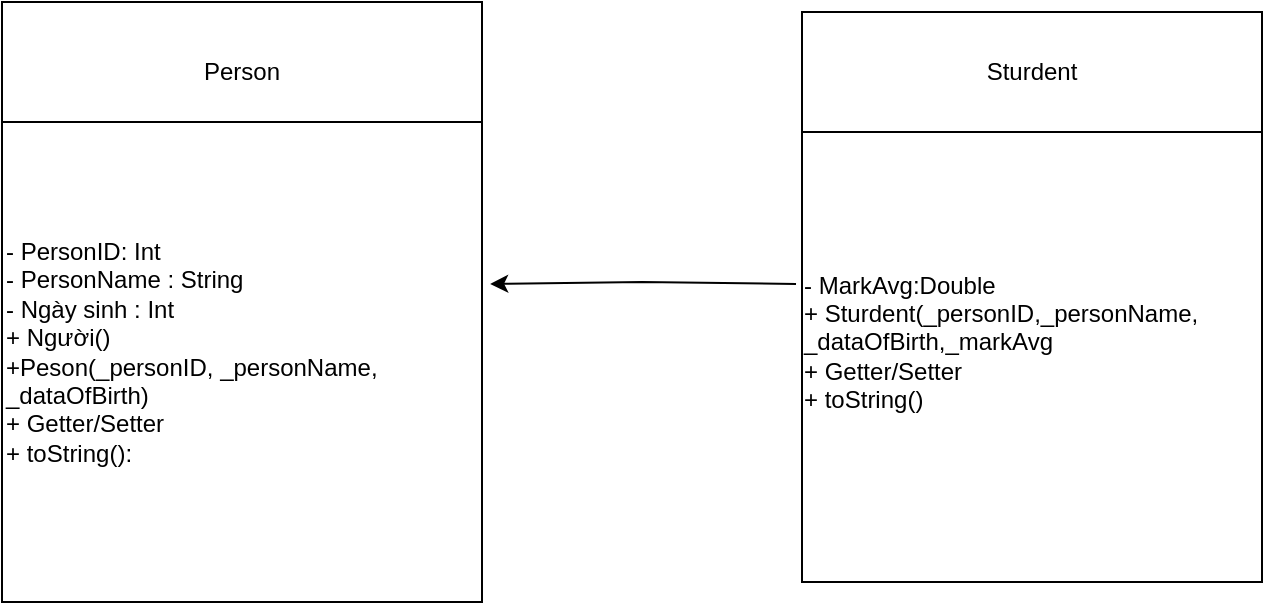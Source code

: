 <mxfile version="24.7.12">
  <diagram name="Trang-1" id="SWsLScDOlzciU7vGaEk9">
    <mxGraphModel dx="880" dy="472" grid="1" gridSize="10" guides="1" tooltips="1" connect="1" arrows="1" fold="1" page="1" pageScale="1" pageWidth="827" pageHeight="1169" math="0" shadow="0">
      <root>
        <mxCell id="0" />
        <mxCell id="1" parent="0" />
        <mxCell id="5B3ImMdqP-f2QQerNoQ4-1" value="" style="whiteSpace=wrap;html=1;aspect=fixed;" vertex="1" parent="1">
          <mxGeometry x="80" y="120" width="240" height="240" as="geometry" />
        </mxCell>
        <mxCell id="5B3ImMdqP-f2QQerNoQ4-2" value="" style="rounded=0;whiteSpace=wrap;html=1;" vertex="1" parent="1">
          <mxGeometry x="80" y="60" width="240" height="60" as="geometry" />
        </mxCell>
        <mxCell id="5B3ImMdqP-f2QQerNoQ4-4" value="&lt;font style=&quot;vertical-align: inherit;&quot;&gt;&lt;font style=&quot;vertical-align: inherit;&quot;&gt;Person&lt;/font&gt;&lt;/font&gt;" style="text;html=1;align=center;verticalAlign=middle;whiteSpace=wrap;rounded=0;" vertex="1" parent="1">
          <mxGeometry x="110" y="80" width="180" height="30" as="geometry" />
        </mxCell>
        <mxCell id="5B3ImMdqP-f2QQerNoQ4-5" value="&lt;font style=&quot;vertical-align: inherit;&quot;&gt;&lt;font style=&quot;vertical-align: inherit;&quot;&gt;&lt;font style=&quot;vertical-align: inherit;&quot;&gt;&lt;font style=&quot;vertical-align: inherit;&quot;&gt;- PersonID: Int&lt;/font&gt;&lt;/font&gt;&lt;/font&gt;&lt;/font&gt;&lt;div&gt;&lt;font style=&quot;vertical-align: inherit;&quot;&gt;&lt;font style=&quot;vertical-align: inherit;&quot;&gt;&lt;font style=&quot;vertical-align: inherit;&quot;&gt;&lt;font style=&quot;vertical-align: inherit;&quot;&gt;&lt;font style=&quot;vertical-align: inherit;&quot;&gt;&lt;font style=&quot;vertical-align: inherit;&quot;&gt;- PersonName : String&lt;/font&gt;&lt;/font&gt;&lt;/font&gt;&lt;/font&gt;&lt;/font&gt;&lt;/font&gt;&lt;/div&gt;&lt;div&gt;&lt;span style=&quot;background-color: initial;&quot;&gt;- Ngày sinh : Int&lt;/span&gt;&lt;/div&gt;&lt;div&gt;&lt;font style=&quot;vertical-align: inherit;&quot;&gt;&lt;font style=&quot;vertical-align: inherit;&quot;&gt;&lt;font style=&quot;vertical-align: inherit;&quot;&gt;&lt;font style=&quot;vertical-align: inherit;&quot;&gt;+ Người()&lt;/font&gt;&lt;/font&gt;&lt;/font&gt;&lt;/font&gt;&lt;/div&gt;&lt;div&gt;&lt;font style=&quot;vertical-align: inherit;&quot;&gt;&lt;font style=&quot;vertical-align: inherit;&quot;&gt;&lt;font style=&quot;vertical-align: inherit;&quot;&gt;&lt;font style=&quot;vertical-align: inherit;&quot;&gt;&lt;font style=&quot;vertical-align: inherit;&quot;&gt;&lt;font style=&quot;vertical-align: inherit;&quot;&gt;+Peson(_personID, _personName, _dataOfBirth)&lt;/font&gt;&lt;/font&gt;&lt;/font&gt;&lt;/font&gt;&lt;/font&gt;&lt;/font&gt;&lt;/div&gt;&lt;div&gt;+ Getter/Setter&lt;br&gt;&lt;/div&gt;&lt;div&gt;&lt;font style=&quot;vertical-align: inherit;&quot;&gt;&lt;font style=&quot;vertical-align: inherit;&quot;&gt;&lt;font style=&quot;vertical-align: inherit;&quot;&gt;&lt;font style=&quot;vertical-align: inherit;&quot;&gt;&lt;font style=&quot;vertical-align: inherit;&quot;&gt;&lt;font style=&quot;vertical-align: inherit;&quot;&gt;&lt;font style=&quot;vertical-align: inherit;&quot;&gt;&lt;font style=&quot;vertical-align: inherit;&quot;&gt;&lt;font style=&quot;vertical-align: inherit;&quot;&gt;&lt;font style=&quot;vertical-align: inherit;&quot;&gt;+ toString():&lt;/font&gt;&lt;/font&gt;&lt;/font&gt;&lt;/font&gt;&lt;/font&gt;&lt;/font&gt;&lt;/font&gt;&lt;/font&gt;&lt;/font&gt;&lt;/font&gt;&lt;/div&gt;" style="text;html=1;align=left;verticalAlign=middle;whiteSpace=wrap;rounded=0;" vertex="1" parent="1">
          <mxGeometry x="80" y="150" width="240" height="170" as="geometry" />
        </mxCell>
        <mxCell id="5B3ImMdqP-f2QQerNoQ4-6" value="" style="whiteSpace=wrap;html=1;aspect=fixed;" vertex="1" parent="1">
          <mxGeometry x="480" y="120" width="230" height="230" as="geometry" />
        </mxCell>
        <mxCell id="5B3ImMdqP-f2QQerNoQ4-7" value="" style="rounded=0;whiteSpace=wrap;html=1;" vertex="1" parent="1">
          <mxGeometry x="480" y="65" width="230" height="60" as="geometry" />
        </mxCell>
        <mxCell id="5B3ImMdqP-f2QQerNoQ4-8" value="&lt;font style=&quot;vertical-align: inherit;&quot;&gt;&lt;font style=&quot;vertical-align: inherit;&quot;&gt;Sturdent&lt;/font&gt;&lt;/font&gt;" style="text;html=1;align=center;verticalAlign=middle;whiteSpace=wrap;rounded=0;" vertex="1" parent="1">
          <mxGeometry x="485" y="80" width="220" height="30" as="geometry" />
        </mxCell>
        <mxCell id="5B3ImMdqP-f2QQerNoQ4-9" value="&lt;div style=&quot;text-align: left;&quot;&gt;&lt;span style=&quot;background-color: initial;&quot;&gt;&lt;font style=&quot;vertical-align: inherit;&quot;&gt;&lt;font style=&quot;vertical-align: inherit;&quot;&gt;- MarkAvg:Double&lt;/font&gt;&lt;/font&gt;&lt;/span&gt;&lt;/div&gt;&lt;div style=&quot;text-align: left;&quot;&gt;&lt;font style=&quot;vertical-align: inherit;&quot;&gt;&lt;font style=&quot;vertical-align: inherit;&quot;&gt;&lt;font style=&quot;vertical-align: inherit;&quot;&gt;&lt;font style=&quot;vertical-align: inherit;&quot;&gt;+ Sturdent(_personID,_personName, _dataOfBirth,_markAvg&lt;/font&gt;&lt;/font&gt;&lt;/font&gt;&lt;/font&gt;&lt;/div&gt;&lt;div style=&quot;text-align: left;&quot;&gt;&lt;font style=&quot;vertical-align: inherit;&quot;&gt;&lt;font style=&quot;vertical-align: inherit;&quot;&gt;&lt;font style=&quot;vertical-align: inherit;&quot;&gt;&lt;font style=&quot;vertical-align: inherit;&quot;&gt;&lt;font style=&quot;vertical-align: inherit;&quot;&gt;&lt;font style=&quot;vertical-align: inherit;&quot;&gt;+ Getter/Setter&lt;/font&gt;&lt;/font&gt;&lt;/font&gt;&lt;/font&gt;&lt;/font&gt;&lt;/font&gt;&lt;/div&gt;&lt;div style=&quot;text-align: left;&quot;&gt;+ toString()&lt;/div&gt;" style="text;html=1;align=center;verticalAlign=middle;whiteSpace=wrap;rounded=0;" vertex="1" parent="1">
          <mxGeometry x="480" y="130" width="230" height="200" as="geometry" />
        </mxCell>
        <mxCell id="5B3ImMdqP-f2QQerNoQ4-11" value="" style="endArrow=classic;html=1;rounded=0;entryX=1.017;entryY=0.3;entryDx=0;entryDy=0;entryPerimeter=0;exitX=-0.013;exitY=0.355;exitDx=0;exitDy=0;exitPerimeter=0;" edge="1" parent="1" source="5B3ImMdqP-f2QQerNoQ4-9" target="5B3ImMdqP-f2QQerNoQ4-5">
          <mxGeometry width="50" height="50" relative="1" as="geometry">
            <mxPoint x="320" y="200" as="sourcePoint" />
            <mxPoint x="370" y="150" as="targetPoint" />
            <Array as="points">
              <mxPoint x="400" y="200" />
            </Array>
          </mxGeometry>
        </mxCell>
      </root>
    </mxGraphModel>
  </diagram>
</mxfile>
